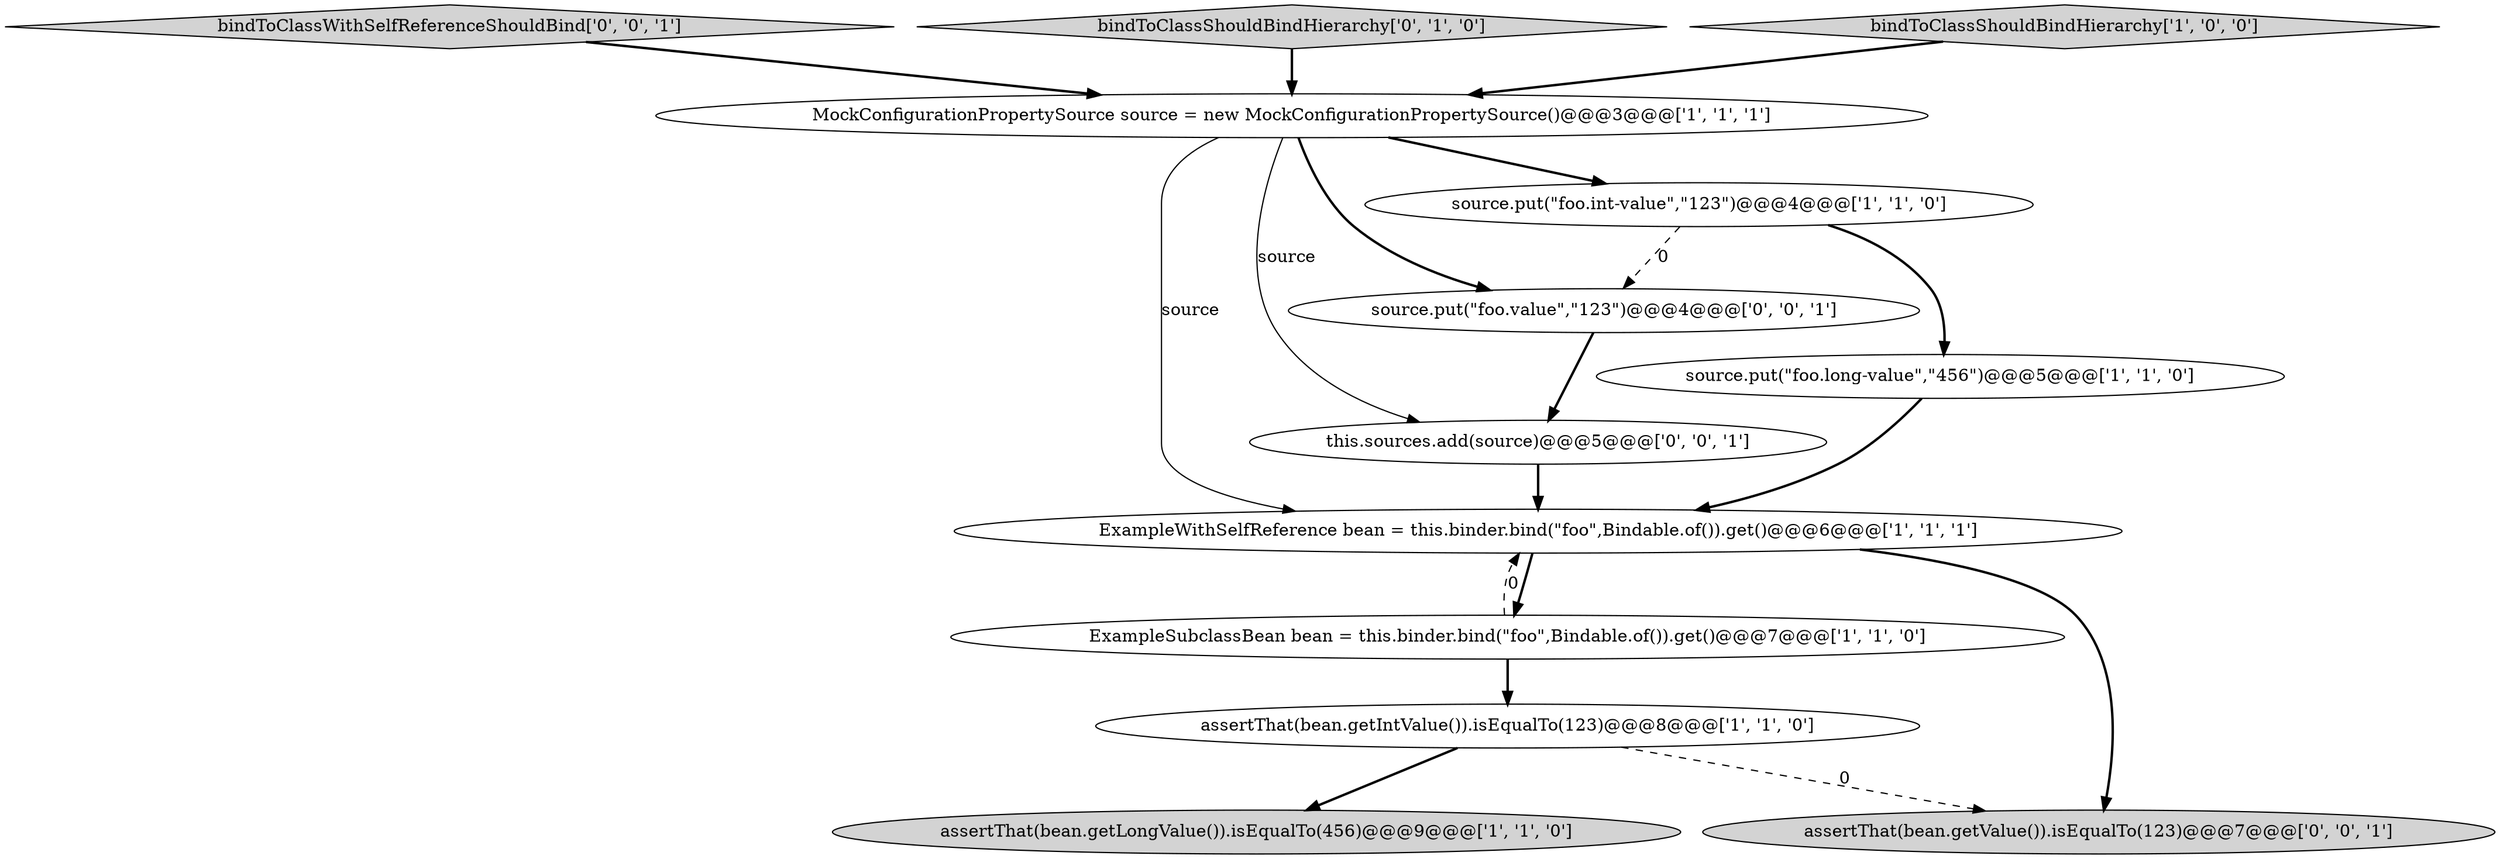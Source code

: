 digraph {
11 [style = filled, label = "bindToClassWithSelfReferenceShouldBind['0', '0', '1']", fillcolor = lightgray, shape = diamond image = "AAA0AAABBB3BBB"];
3 [style = filled, label = "ExampleSubclassBean bean = this.binder.bind(\"foo\",Bindable.of()).get()@@@7@@@['1', '1', '0']", fillcolor = white, shape = ellipse image = "AAA0AAABBB1BBB"];
4 [style = filled, label = "MockConfigurationPropertySource source = new MockConfigurationPropertySource()@@@3@@@['1', '1', '1']", fillcolor = white, shape = ellipse image = "AAA0AAABBB1BBB"];
10 [style = filled, label = "this.sources.add(source)@@@5@@@['0', '0', '1']", fillcolor = white, shape = ellipse image = "AAA0AAABBB3BBB"];
8 [style = filled, label = "bindToClassShouldBindHierarchy['0', '1', '0']", fillcolor = lightgray, shape = diamond image = "AAA0AAABBB2BBB"];
12 [style = filled, label = "source.put(\"foo.value\",\"123\")@@@4@@@['0', '0', '1']", fillcolor = white, shape = ellipse image = "AAA0AAABBB3BBB"];
0 [style = filled, label = "ExampleWithSelfReference bean = this.binder.bind(\"foo\",Bindable.of()).get()@@@6@@@['1', '1', '1']", fillcolor = white, shape = ellipse image = "AAA0AAABBB1BBB"];
2 [style = filled, label = "source.put(\"foo.int-value\",\"123\")@@@4@@@['1', '1', '0']", fillcolor = white, shape = ellipse image = "AAA0AAABBB1BBB"];
1 [style = filled, label = "source.put(\"foo.long-value\",\"456\")@@@5@@@['1', '1', '0']", fillcolor = white, shape = ellipse image = "AAA0AAABBB1BBB"];
6 [style = filled, label = "assertThat(bean.getIntValue()).isEqualTo(123)@@@8@@@['1', '1', '0']", fillcolor = white, shape = ellipse image = "AAA0AAABBB1BBB"];
5 [style = filled, label = "bindToClassShouldBindHierarchy['1', '0', '0']", fillcolor = lightgray, shape = diamond image = "AAA0AAABBB1BBB"];
7 [style = filled, label = "assertThat(bean.getLongValue()).isEqualTo(456)@@@9@@@['1', '1', '0']", fillcolor = lightgray, shape = ellipse image = "AAA0AAABBB1BBB"];
9 [style = filled, label = "assertThat(bean.getValue()).isEqualTo(123)@@@7@@@['0', '0', '1']", fillcolor = lightgray, shape = ellipse image = "AAA0AAABBB3BBB"];
0->3 [style = bold, label=""];
4->12 [style = bold, label=""];
4->0 [style = solid, label="source"];
10->0 [style = bold, label=""];
3->6 [style = bold, label=""];
2->12 [style = dashed, label="0"];
0->9 [style = bold, label=""];
12->10 [style = bold, label=""];
4->2 [style = bold, label=""];
1->0 [style = bold, label=""];
8->4 [style = bold, label=""];
6->7 [style = bold, label=""];
3->0 [style = dashed, label="0"];
2->1 [style = bold, label=""];
5->4 [style = bold, label=""];
4->10 [style = solid, label="source"];
11->4 [style = bold, label=""];
6->9 [style = dashed, label="0"];
}
